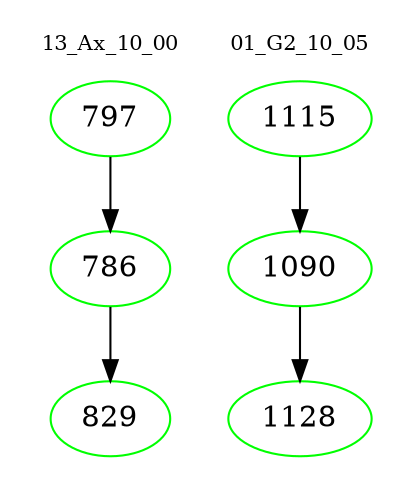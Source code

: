 digraph{
subgraph cluster_0 {
color = white
label = "13_Ax_10_00";
fontsize=10;
T0_797 [label="797", color="green"]
T0_797 -> T0_786 [color="black"]
T0_786 [label="786", color="green"]
T0_786 -> T0_829 [color="black"]
T0_829 [label="829", color="green"]
}
subgraph cluster_1 {
color = white
label = "01_G2_10_05";
fontsize=10;
T1_1115 [label="1115", color="green"]
T1_1115 -> T1_1090 [color="black"]
T1_1090 [label="1090", color="green"]
T1_1090 -> T1_1128 [color="black"]
T1_1128 [label="1128", color="green"]
}
}

